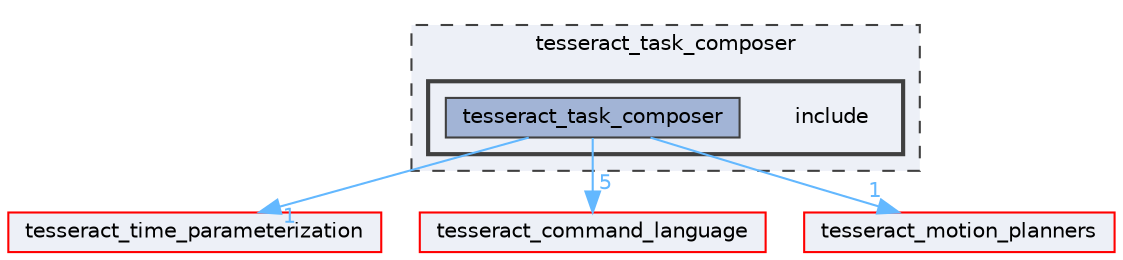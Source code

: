 digraph "tesseract_task_composer/include"
{
 // LATEX_PDF_SIZE
  bgcolor="transparent";
  edge [fontname=Helvetica,fontsize=10,labelfontname=Helvetica,labelfontsize=10];
  node [fontname=Helvetica,fontsize=10,shape=box,height=0.2,width=0.4];
  compound=true
  subgraph clusterdir_dab62c14a805f5de8181d99f6e7bbbf3 {
    graph [ bgcolor="#edf0f7", pencolor="grey25", label="tesseract_task_composer", fontname=Helvetica,fontsize=10 style="filled,dashed", URL="dir_dab62c14a805f5de8181d99f6e7bbbf3.html",tooltip=""]
  subgraph clusterdir_ff05f754d9f00523f9dfe00daec97662 {
    graph [ bgcolor="#edf0f7", pencolor="grey25", label="", fontname=Helvetica,fontsize=10 style="filled,bold", URL="dir_ff05f754d9f00523f9dfe00daec97662.html",tooltip=""]
    dir_ff05f754d9f00523f9dfe00daec97662 [shape=plaintext, label="include"];
  dir_4927a0639cb245fcbe150a021109d9bb [label="tesseract_task_composer", fillcolor="#a2b4d6", color="grey25", style="filled", URL="dir_4927a0639cb245fcbe150a021109d9bb.html",tooltip=""];
  }
  }
  dir_d95fa72e1f80b7ab426a2222fe7ccfd9 [label="tesseract_time_parameterization", fillcolor="#edf0f7", color="red", style="filled", URL="dir_d95fa72e1f80b7ab426a2222fe7ccfd9.html",tooltip=""];
  dir_fa47c2fa9b13a12fc195f1b83854b816 [label="tesseract_command_language", fillcolor="#edf0f7", color="red", style="filled", URL="dir_fa47c2fa9b13a12fc195f1b83854b816.html",tooltip=""];
  dir_ae3a79ad3cbc8e5dda6288dc4d617504 [label="tesseract_motion_planners", fillcolor="#edf0f7", color="red", style="filled", URL="dir_ae3a79ad3cbc8e5dda6288dc4d617504.html",tooltip=""];
  dir_4927a0639cb245fcbe150a021109d9bb->dir_ae3a79ad3cbc8e5dda6288dc4d617504 [headlabel="1", labeldistance=1.5 headhref="dir_000071_000064.html" color="steelblue1" fontcolor="steelblue1"];
  dir_4927a0639cb245fcbe150a021109d9bb->dir_d95fa72e1f80b7ab426a2222fe7ccfd9 [headlabel="1", labeldistance=1.5 headhref="dir_000071_000072.html" color="steelblue1" fontcolor="steelblue1"];
  dir_4927a0639cb245fcbe150a021109d9bb->dir_fa47c2fa9b13a12fc195f1b83854b816 [headlabel="5", labeldistance=1.5 headhref="dir_000071_000060.html" color="steelblue1" fontcolor="steelblue1"];
}
